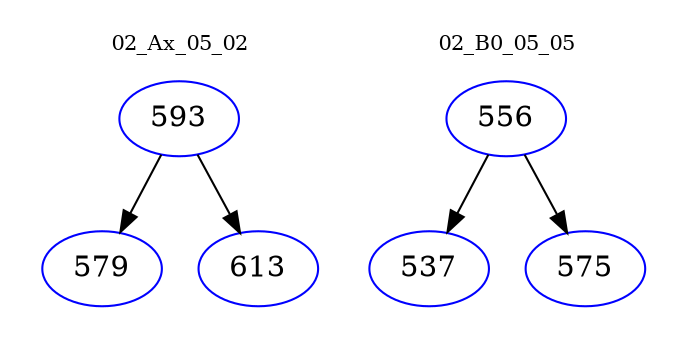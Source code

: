 digraph{
subgraph cluster_0 {
color = white
label = "02_Ax_05_02";
fontsize=10;
T0_593 [label="593", color="blue"]
T0_593 -> T0_579 [color="black"]
T0_579 [label="579", color="blue"]
T0_593 -> T0_613 [color="black"]
T0_613 [label="613", color="blue"]
}
subgraph cluster_1 {
color = white
label = "02_B0_05_05";
fontsize=10;
T1_556 [label="556", color="blue"]
T1_556 -> T1_537 [color="black"]
T1_537 [label="537", color="blue"]
T1_556 -> T1_575 [color="black"]
T1_575 [label="575", color="blue"]
}
}
